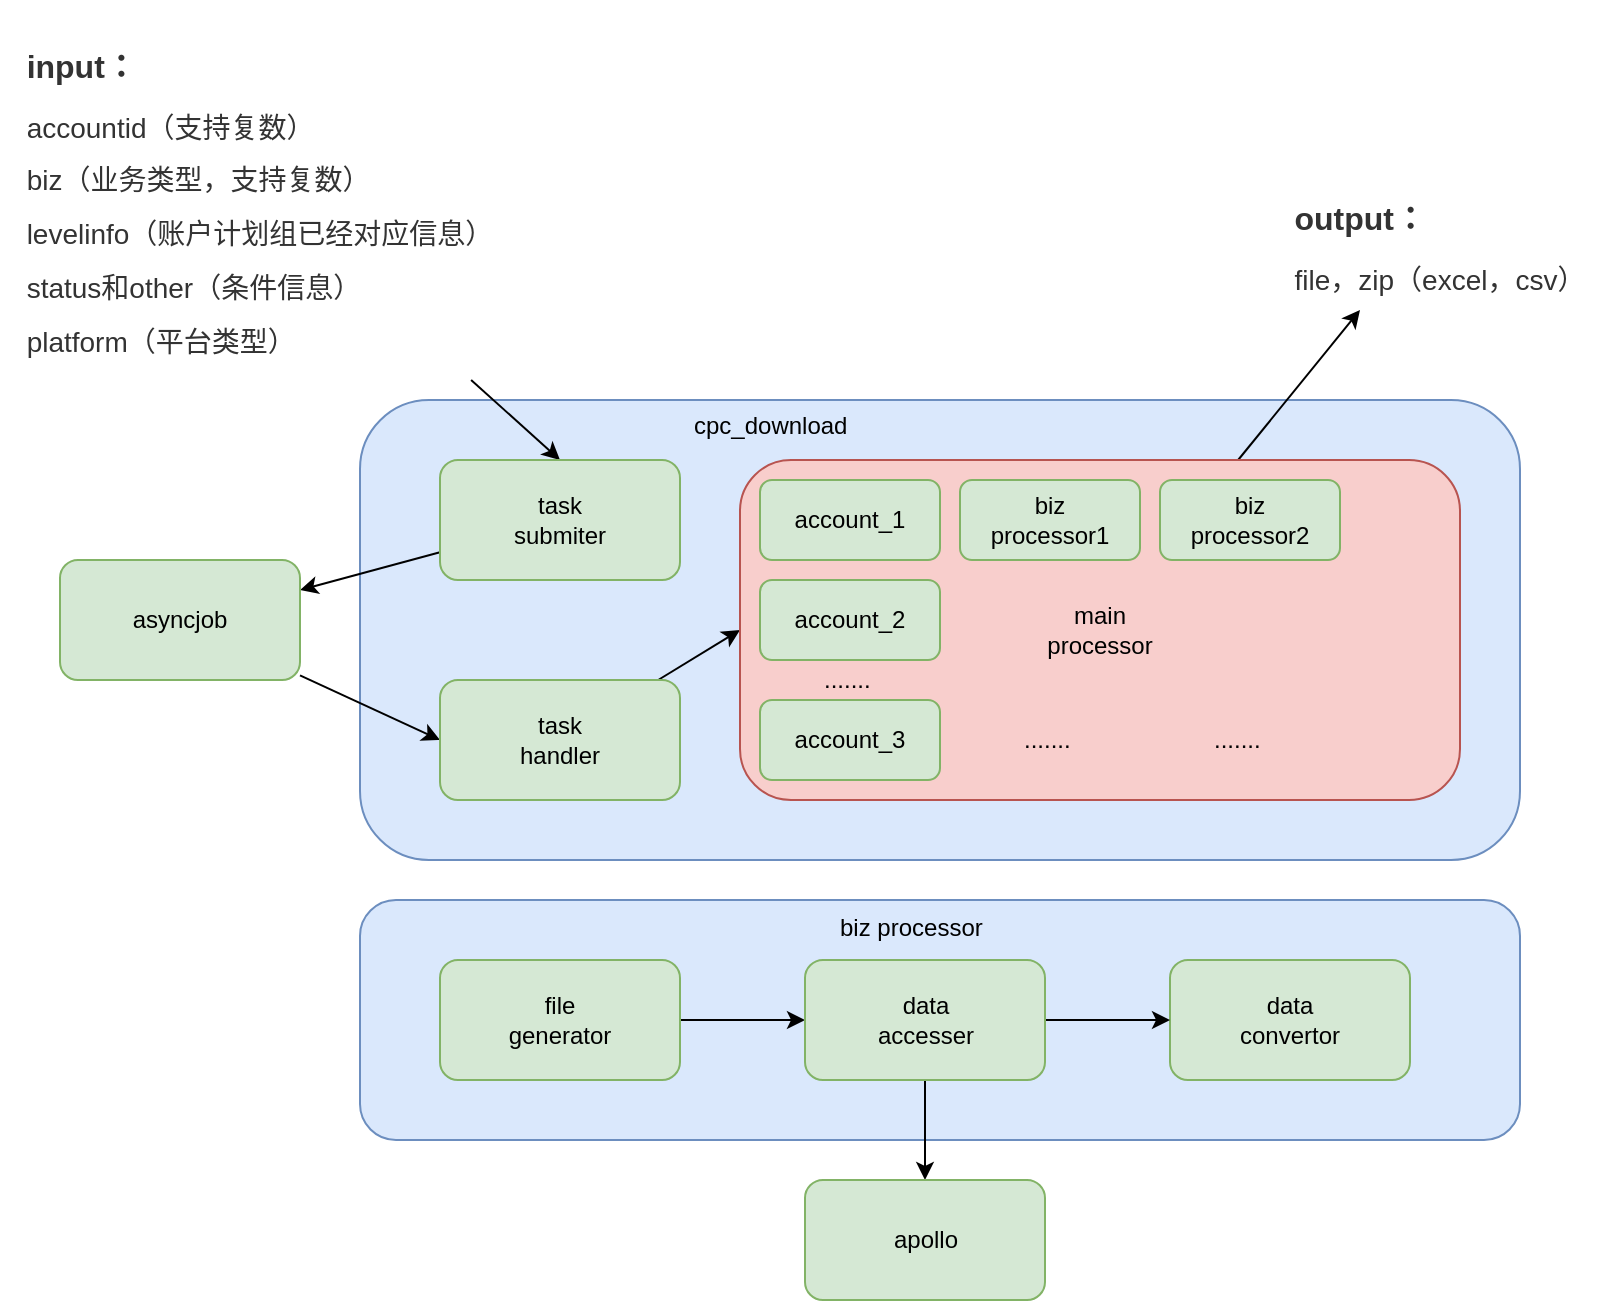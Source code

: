 <mxfile version="11.2.3" type="github" pages="1"><diagram id="0cEWqXBhvgTQ7eQvtiEO" name="Page-1"><mxGraphModel dx="1718" dy="635" grid="1" gridSize="10" guides="1" tooltips="1" connect="1" arrows="1" fold="1" page="1" pageScale="1" pageWidth="826" pageHeight="1169" math="0" shadow="0"><root><mxCell id="0"/><mxCell id="1" parent="0"/><mxCell id="aIO_53Bn8KBvLq2atIn4-5" value="" style="rounded=1;whiteSpace=wrap;html=1;fillColor=#dae8fc;strokeColor=#6c8ebf;" vertex="1" parent="1"><mxGeometry x="190" y="300" width="580" height="230" as="geometry"/></mxCell><mxCell id="aIO_53Bn8KBvLq2atIn4-10" style="rounded=0;orthogonalLoop=1;jettySize=auto;html=1;entryX=0.5;entryY=0;entryDx=0;entryDy=0;" edge="1" parent="1" source="aIO_53Bn8KBvLq2atIn4-1" target="aIO_53Bn8KBvLq2atIn4-7"><mxGeometry relative="1" as="geometry"/></mxCell><mxCell id="aIO_53Bn8KBvLq2atIn4-1" value="&lt;h3 style=&quot;margin: 10px 0px 0px ; color: rgb(51 , 51 , 51) ; font-size: 16px ; line-height: 1.5 ; font-family: &amp;#34;arial&amp;#34; , sans-serif ; text-align: left&quot;&gt;input：&lt;/h3&gt;&lt;p style=&quot;margin: 10px 0px 0px ; overflow-wrap: break-word ; color: rgb(51 , 51 , 51) ; font-family: &amp;#34;arial&amp;#34; , sans-serif ; font-size: 14px ; text-align: left&quot;&gt;accountid（支持复数）&lt;/p&gt;&lt;p style=&quot;margin: 10px 0px 0px ; overflow-wrap: break-word ; color: rgb(51 , 51 , 51) ; font-family: &amp;#34;arial&amp;#34; , sans-serif ; font-size: 14px ; text-align: left&quot;&gt;biz（业务类型，支持复数）&lt;/p&gt;&lt;p style=&quot;margin: 10px 0px 0px ; overflow-wrap: break-word ; color: rgb(51 , 51 , 51) ; font-family: &amp;#34;arial&amp;#34; , sans-serif ; font-size: 14px ; text-align: left&quot;&gt;levelinfo（账户计划组已经对应信息）&lt;/p&gt;&lt;p style=&quot;margin: 10px 0px 0px ; overflow-wrap: break-word ; color: rgb(51 , 51 , 51) ; font-family: &amp;#34;arial&amp;#34; , sans-serif ; font-size: 14px ; text-align: left&quot;&gt;status和other（条件信息）&lt;/p&gt;&lt;p style=&quot;margin: 10px 0px 0px ; overflow-wrap: break-word ; color: rgb(51 , 51 , 51) ; font-family: &amp;#34;arial&amp;#34; , sans-serif ; font-size: 14px ; text-align: left&quot;&gt;platform（平台类型）&lt;/p&gt;" style="text;html=1;strokeColor=none;fillColor=none;align=center;verticalAlign=middle;whiteSpace=wrap;rounded=0;" vertex="1" parent="1"><mxGeometry x="10" y="100" width="260" height="190" as="geometry"/></mxCell><mxCell id="aIO_53Bn8KBvLq2atIn4-2" value="&lt;h3 style=&quot;margin: 30px 0px 0px ; color: rgb(51 , 51 , 51) ; font-size: 16px ; line-height: 1.5 ; font-family: &amp;#34;arial&amp;#34; , sans-serif ; text-align: left&quot;&gt;output：&lt;/h3&gt;&lt;p style=&quot;margin: 10px 0px 0px ; overflow-wrap: break-word ; color: rgb(51 , 51 , 51) ; font-family: &amp;#34;arial&amp;#34; , sans-serif ; font-size: 14px ; text-align: left&quot;&gt;file，zip（excel，csv）&lt;/p&gt;" style="text;html=1;strokeColor=none;fillColor=none;align=center;verticalAlign=middle;whiteSpace=wrap;rounded=0;" vertex="1" parent="1"><mxGeometry x="650" y="160" width="160" height="95" as="geometry"/></mxCell><mxCell id="aIO_53Bn8KBvLq2atIn4-12" style="edgeStyle=none;rounded=0;orthogonalLoop=1;jettySize=auto;html=1;entryX=1;entryY=0.25;entryDx=0;entryDy=0;" edge="1" parent="1" source="aIO_53Bn8KBvLq2atIn4-7" target="aIO_53Bn8KBvLq2atIn4-11"><mxGeometry relative="1" as="geometry"/></mxCell><mxCell id="aIO_53Bn8KBvLq2atIn4-7" value="task&lt;br&gt;submiter" style="rounded=1;whiteSpace=wrap;html=1;fillColor=#d5e8d4;strokeColor=#82b366;" vertex="1" parent="1"><mxGeometry x="230" y="330" width="120" height="60" as="geometry"/></mxCell><mxCell id="aIO_53Bn8KBvLq2atIn4-14" style="edgeStyle=none;rounded=0;orthogonalLoop=1;jettySize=auto;html=1;entryX=0;entryY=0.5;entryDx=0;entryDy=0;" edge="1" parent="1" source="aIO_53Bn8KBvLq2atIn4-11" target="aIO_53Bn8KBvLq2atIn4-13"><mxGeometry relative="1" as="geometry"/></mxCell><mxCell id="aIO_53Bn8KBvLq2atIn4-11" value="asyncjob" style="rounded=1;whiteSpace=wrap;html=1;fillColor=#d5e8d4;strokeColor=#82b366;" vertex="1" parent="1"><mxGeometry x="40" y="380" width="120" height="60" as="geometry"/></mxCell><mxCell id="aIO_53Bn8KBvLq2atIn4-27" style="edgeStyle=none;rounded=0;orthogonalLoop=1;jettySize=auto;html=1;entryX=0;entryY=0.5;entryDx=0;entryDy=0;" edge="1" parent="1" source="aIO_53Bn8KBvLq2atIn4-13" target="aIO_53Bn8KBvLq2atIn4-17"><mxGeometry relative="1" as="geometry"/></mxCell><mxCell id="aIO_53Bn8KBvLq2atIn4-13" value="task&lt;br&gt;handler" style="rounded=1;whiteSpace=wrap;html=1;fillColor=#d5e8d4;strokeColor=#82b366;" vertex="1" parent="1"><mxGeometry x="230" y="440" width="120" height="60" as="geometry"/></mxCell><mxCell id="aIO_53Bn8KBvLq2atIn4-26" style="edgeStyle=none;rounded=0;orthogonalLoop=1;jettySize=auto;html=1;entryX=0.25;entryY=1;entryDx=0;entryDy=0;" edge="1" parent="1" source="aIO_53Bn8KBvLq2atIn4-17" target="aIO_53Bn8KBvLq2atIn4-2"><mxGeometry relative="1" as="geometry"/></mxCell><mxCell id="aIO_53Bn8KBvLq2atIn4-17" value="main&lt;br&gt;processor" style="rounded=1;whiteSpace=wrap;html=1;fillColor=#f8cecc;strokeColor=#b85450;" vertex="1" parent="1"><mxGeometry x="380" y="330" width="360" height="170" as="geometry"/></mxCell><mxCell id="aIO_53Bn8KBvLq2atIn4-18" value="biz&lt;br&gt;processor1" style="rounded=1;whiteSpace=wrap;html=1;fillColor=#d5e8d4;strokeColor=#82b366;" vertex="1" parent="1"><mxGeometry x="490" y="340" width="90" height="40" as="geometry"/></mxCell><mxCell id="aIO_53Bn8KBvLq2atIn4-19" value="account_1" style="rounded=1;whiteSpace=wrap;html=1;fillColor=#d5e8d4;strokeColor=#82b366;" vertex="1" parent="1"><mxGeometry x="390" y="340" width="90" height="40" as="geometry"/></mxCell><mxCell id="aIO_53Bn8KBvLq2atIn4-20" value="account_2" style="rounded=1;whiteSpace=wrap;html=1;fillColor=#d5e8d4;strokeColor=#82b366;" vertex="1" parent="1"><mxGeometry x="390" y="390" width="90" height="40" as="geometry"/></mxCell><mxCell id="aIO_53Bn8KBvLq2atIn4-21" value="account_3" style="rounded=1;whiteSpace=wrap;html=1;fillColor=#d5e8d4;strokeColor=#82b366;" vertex="1" parent="1"><mxGeometry x="390" y="450" width="90" height="40" as="geometry"/></mxCell><mxCell id="aIO_53Bn8KBvLq2atIn4-22" value="......." style="text;html=1;resizable=0;points=[];autosize=1;align=left;verticalAlign=top;spacingTop=-4;" vertex="1" parent="1"><mxGeometry x="420" y="430" width="40" height="20" as="geometry"/></mxCell><mxCell id="aIO_53Bn8KBvLq2atIn4-23" value="biz&lt;br&gt;processor2" style="rounded=1;whiteSpace=wrap;html=1;fillColor=#d5e8d4;strokeColor=#82b366;" vertex="1" parent="1"><mxGeometry x="590" y="340" width="90" height="40" as="geometry"/></mxCell><mxCell id="aIO_53Bn8KBvLq2atIn4-24" value="......." style="text;html=1;resizable=0;points=[];autosize=1;align=left;verticalAlign=top;spacingTop=-4;" vertex="1" parent="1"><mxGeometry x="520" y="460" width="40" height="20" as="geometry"/></mxCell><mxCell id="aIO_53Bn8KBvLq2atIn4-25" value="......." style="text;html=1;resizable=0;points=[];autosize=1;align=left;verticalAlign=top;spacingTop=-4;" vertex="1" parent="1"><mxGeometry x="615" y="460" width="40" height="20" as="geometry"/></mxCell><mxCell id="aIO_53Bn8KBvLq2atIn4-28" value="" style="rounded=1;whiteSpace=wrap;html=1;fillColor=#dae8fc;strokeColor=#6c8ebf;" vertex="1" parent="1"><mxGeometry x="190" y="550" width="580" height="120" as="geometry"/></mxCell><mxCell id="aIO_53Bn8KBvLq2atIn4-29" value="cpc_download" style="text;html=1;resizable=0;points=[];autosize=1;align=left;verticalAlign=top;spacingTop=-4;" vertex="1" parent="1"><mxGeometry x="355" y="303" width="90" height="20" as="geometry"/></mxCell><mxCell id="aIO_53Bn8KBvLq2atIn4-36" style="edgeStyle=none;rounded=0;orthogonalLoop=1;jettySize=auto;html=1;entryX=0;entryY=0.5;entryDx=0;entryDy=0;" edge="1" parent="1" source="aIO_53Bn8KBvLq2atIn4-30" target="aIO_53Bn8KBvLq2atIn4-32"><mxGeometry relative="1" as="geometry"/></mxCell><mxCell id="aIO_53Bn8KBvLq2atIn4-30" value="file&lt;br&gt;generator" style="rounded=1;whiteSpace=wrap;html=1;fillColor=#d5e8d4;strokeColor=#82b366;" vertex="1" parent="1"><mxGeometry x="230" y="580" width="120" height="60" as="geometry"/></mxCell><mxCell id="aIO_53Bn8KBvLq2atIn4-31" value="data&lt;br&gt;convertor" style="rounded=1;whiteSpace=wrap;html=1;fillColor=#d5e8d4;strokeColor=#82b366;" vertex="1" parent="1"><mxGeometry x="595" y="580" width="120" height="60" as="geometry"/></mxCell><mxCell id="aIO_53Bn8KBvLq2atIn4-35" style="edgeStyle=none;rounded=0;orthogonalLoop=1;jettySize=auto;html=1;exitX=0.5;exitY=1;exitDx=0;exitDy=0;entryX=0.5;entryY=0;entryDx=0;entryDy=0;" edge="1" parent="1" source="aIO_53Bn8KBvLq2atIn4-32" target="aIO_53Bn8KBvLq2atIn4-34"><mxGeometry relative="1" as="geometry"/></mxCell><mxCell id="aIO_53Bn8KBvLq2atIn4-37" style="edgeStyle=none;rounded=0;orthogonalLoop=1;jettySize=auto;html=1;entryX=0;entryY=0.5;entryDx=0;entryDy=0;" edge="1" parent="1" source="aIO_53Bn8KBvLq2atIn4-32" target="aIO_53Bn8KBvLq2atIn4-31"><mxGeometry relative="1" as="geometry"/></mxCell><mxCell id="aIO_53Bn8KBvLq2atIn4-32" value="data&lt;br&gt;accesser" style="rounded=1;whiteSpace=wrap;html=1;fillColor=#d5e8d4;strokeColor=#82b366;" vertex="1" parent="1"><mxGeometry x="412.5" y="580" width="120" height="60" as="geometry"/></mxCell><mxCell id="aIO_53Bn8KBvLq2atIn4-33" value="biz processor" style="text;html=1;resizable=0;points=[];autosize=1;align=left;verticalAlign=top;spacingTop=-4;" vertex="1" parent="1"><mxGeometry x="427.5" y="554" width="90" height="20" as="geometry"/></mxCell><mxCell id="aIO_53Bn8KBvLq2atIn4-34" value="apollo" style="rounded=1;whiteSpace=wrap;html=1;fillColor=#d5e8d4;strokeColor=#82b366;" vertex="1" parent="1"><mxGeometry x="412.5" y="690" width="120" height="60" as="geometry"/></mxCell></root></mxGraphModel></diagram></mxfile>